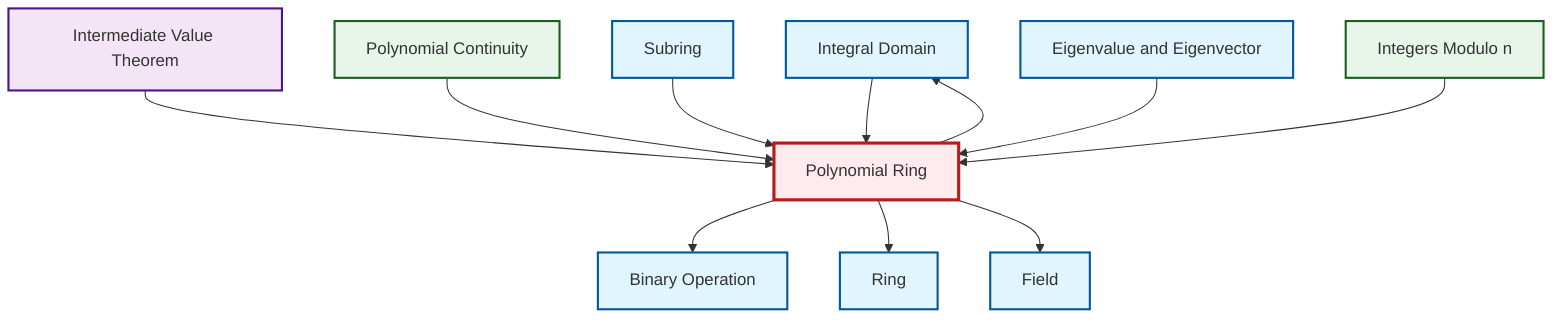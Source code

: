 graph TD
    classDef definition fill:#e1f5fe,stroke:#01579b,stroke-width:2px
    classDef theorem fill:#f3e5f5,stroke:#4a148c,stroke-width:2px
    classDef axiom fill:#fff3e0,stroke:#e65100,stroke-width:2px
    classDef example fill:#e8f5e9,stroke:#1b5e20,stroke-width:2px
    classDef current fill:#ffebee,stroke:#b71c1c,stroke-width:3px
    def-binary-operation["Binary Operation"]:::definition
    def-integral-domain["Integral Domain"]:::definition
    ex-polynomial-continuity["Polynomial Continuity"]:::example
    def-eigenvalue-eigenvector["Eigenvalue and Eigenvector"]:::definition
    def-polynomial-ring["Polynomial Ring"]:::definition
    def-ring["Ring"]:::definition
    def-field["Field"]:::definition
    thm-intermediate-value["Intermediate Value Theorem"]:::theorem
    ex-quotient-integers-mod-n["Integers Modulo n"]:::example
    def-subring["Subring"]:::definition
    def-polynomial-ring --> def-binary-operation
    thm-intermediate-value --> def-polynomial-ring
    def-integral-domain --> def-polynomial-ring
    def-polynomial-ring --> def-integral-domain
    def-polynomial-ring --> def-ring
    ex-polynomial-continuity --> def-polynomial-ring
    def-subring --> def-polynomial-ring
    def-eigenvalue-eigenvector --> def-polynomial-ring
    def-polynomial-ring --> def-field
    ex-quotient-integers-mod-n --> def-polynomial-ring
    class def-polynomial-ring current
